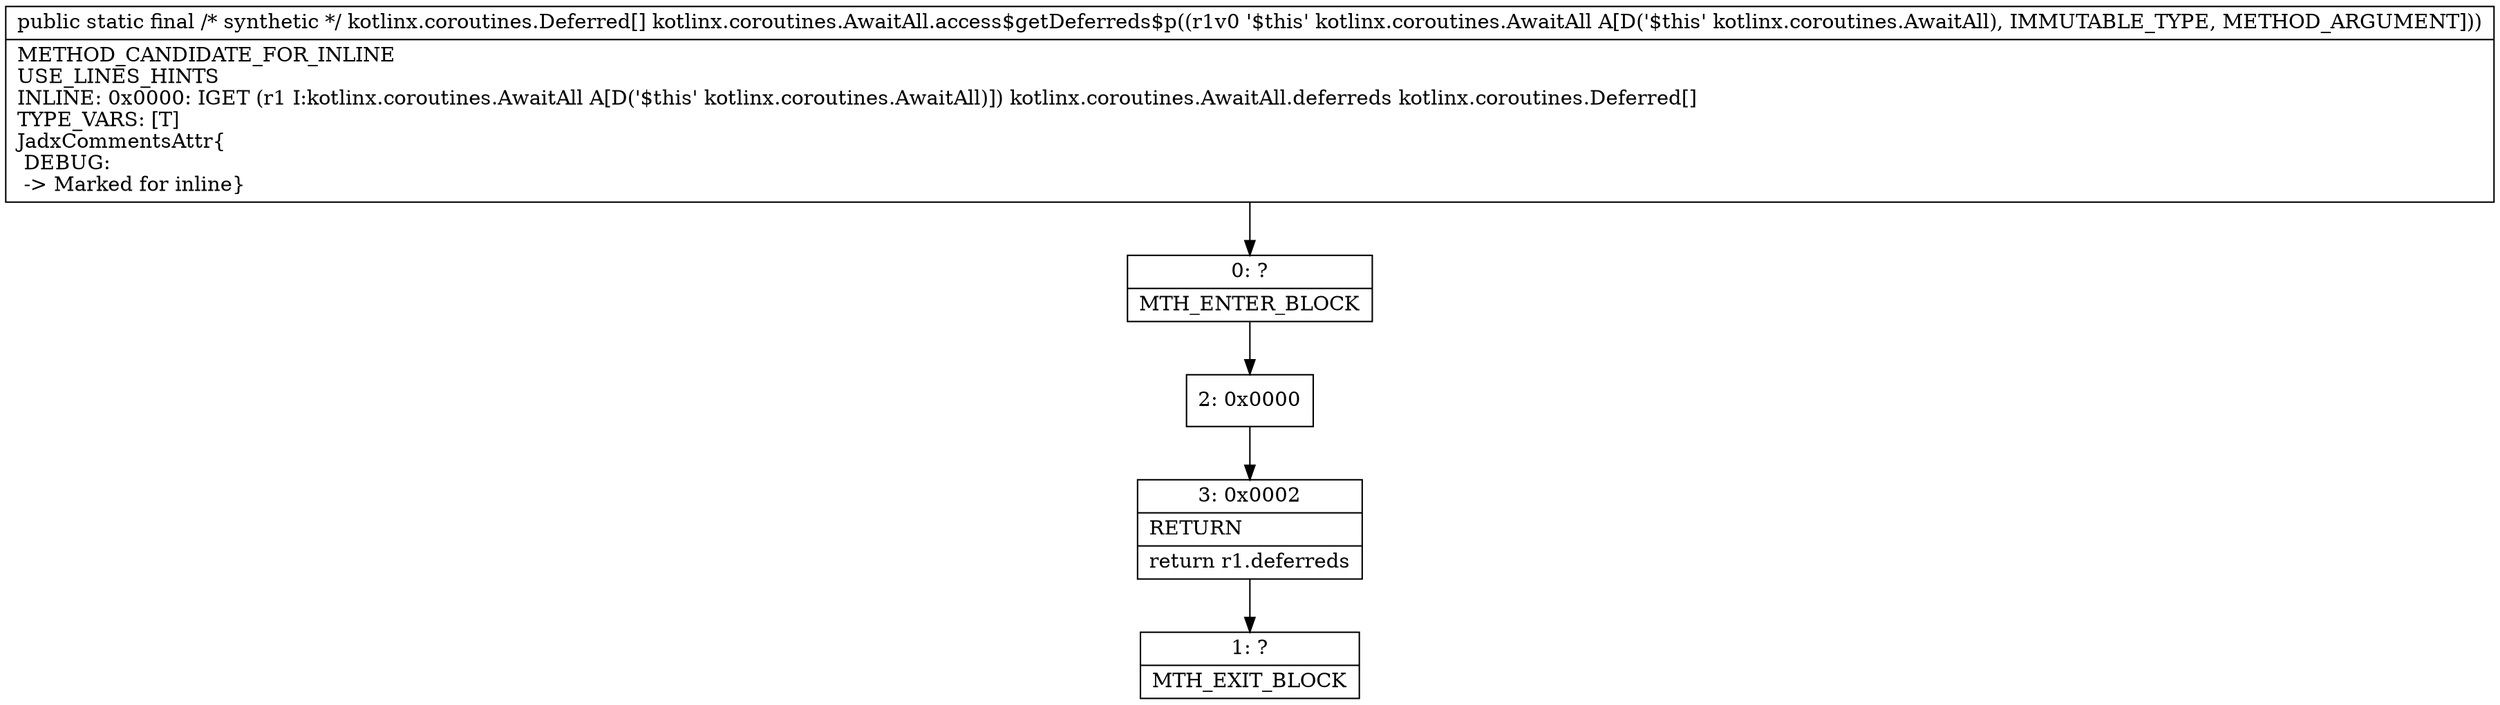 digraph "CFG forkotlinx.coroutines.AwaitAll.access$getDeferreds$p(Lkotlinx\/coroutines\/AwaitAll;)[Lkotlinx\/coroutines\/Deferred;" {
Node_0 [shape=record,label="{0\:\ ?|MTH_ENTER_BLOCK\l}"];
Node_2 [shape=record,label="{2\:\ 0x0000}"];
Node_3 [shape=record,label="{3\:\ 0x0002|RETURN\l|return r1.deferreds\l}"];
Node_1 [shape=record,label="{1\:\ ?|MTH_EXIT_BLOCK\l}"];
MethodNode[shape=record,label="{public static final \/* synthetic *\/ kotlinx.coroutines.Deferred[] kotlinx.coroutines.AwaitAll.access$getDeferreds$p((r1v0 '$this' kotlinx.coroutines.AwaitAll A[D('$this' kotlinx.coroutines.AwaitAll), IMMUTABLE_TYPE, METHOD_ARGUMENT]))  | METHOD_CANDIDATE_FOR_INLINE\lUSE_LINES_HINTS\lINLINE: 0x0000: IGET  (r1 I:kotlinx.coroutines.AwaitAll A[D('$this' kotlinx.coroutines.AwaitAll)]) kotlinx.coroutines.AwaitAll.deferreds kotlinx.coroutines.Deferred[]\lTYPE_VARS: [T]\lJadxCommentsAttr\{\l DEBUG: \l \-\> Marked for inline\}\l}"];
MethodNode -> Node_0;Node_0 -> Node_2;
Node_2 -> Node_3;
Node_3 -> Node_1;
}

